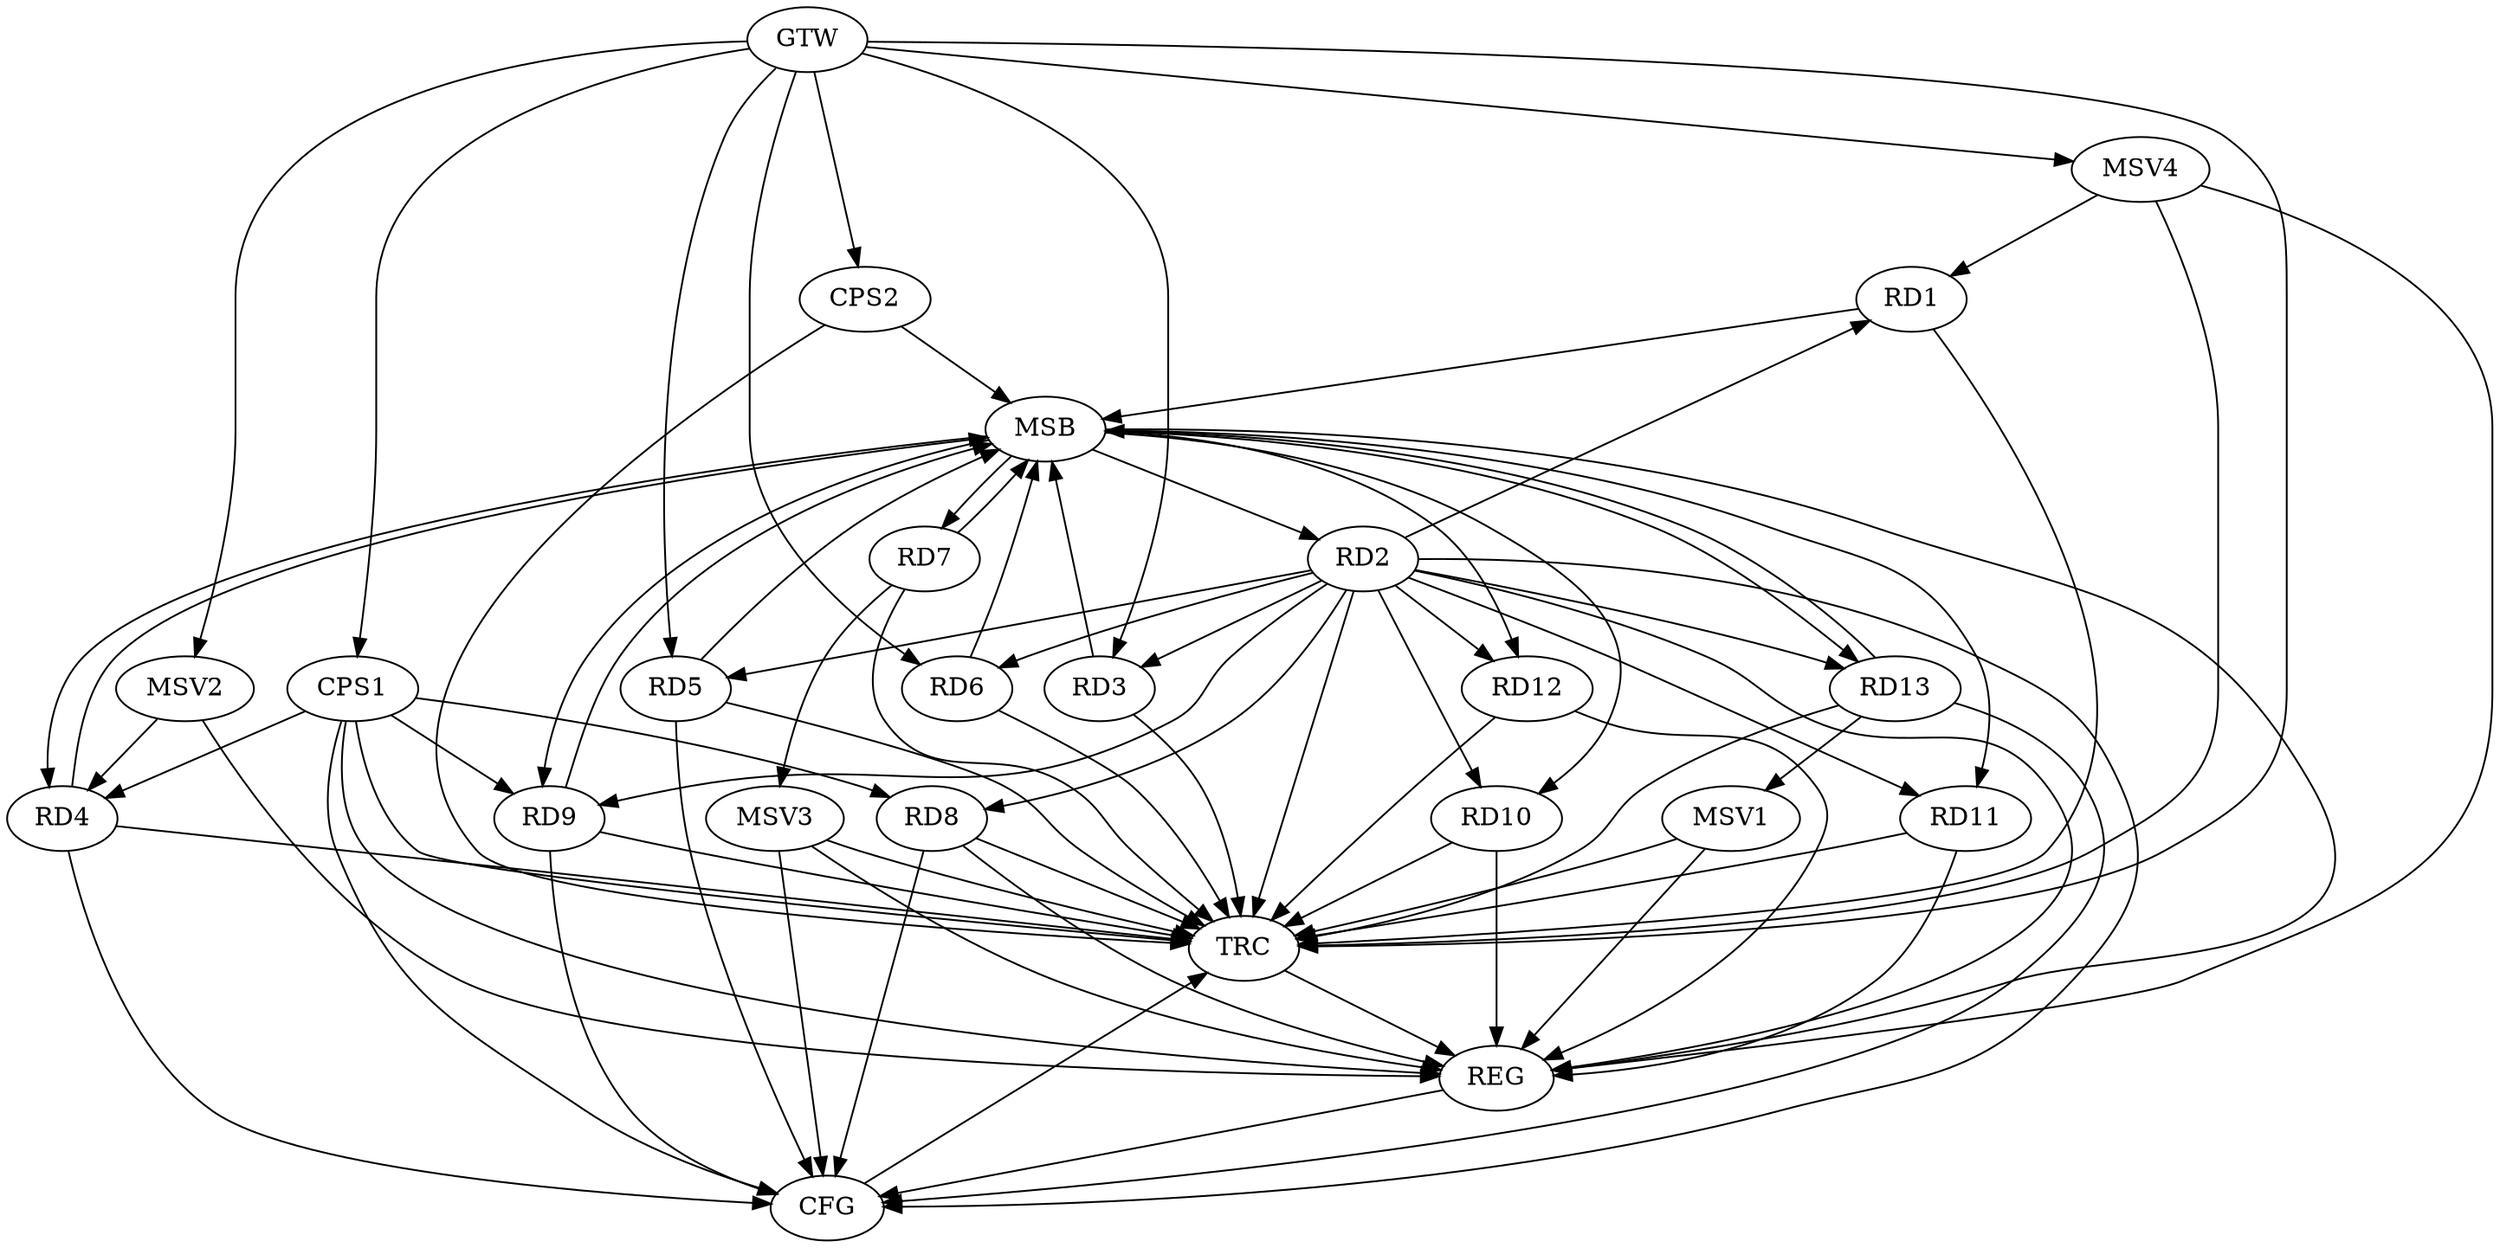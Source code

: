 strict digraph G {
  RD1 [ label="RD1" ];
  RD2 [ label="RD2" ];
  RD3 [ label="RD3" ];
  RD4 [ label="RD4" ];
  RD5 [ label="RD5" ];
  RD6 [ label="RD6" ];
  RD7 [ label="RD7" ];
  RD8 [ label="RD8" ];
  RD9 [ label="RD9" ];
  RD10 [ label="RD10" ];
  RD11 [ label="RD11" ];
  RD12 [ label="RD12" ];
  RD13 [ label="RD13" ];
  CPS1 [ label="CPS1" ];
  CPS2 [ label="CPS2" ];
  GTW [ label="GTW" ];
  REG [ label="REG" ];
  MSB [ label="MSB" ];
  CFG [ label="CFG" ];
  TRC [ label="TRC" ];
  MSV1 [ label="MSV1" ];
  MSV2 [ label="MSV2" ];
  MSV3 [ label="MSV3" ];
  MSV4 [ label="MSV4" ];
  RD2 -> RD1;
  RD2 -> RD13;
  CPS1 -> RD4;
  CPS1 -> RD8;
  CPS1 -> RD9;
  GTW -> RD3;
  GTW -> RD5;
  GTW -> RD6;
  GTW -> CPS1;
  GTW -> CPS2;
  RD2 -> REG;
  RD8 -> REG;
  RD10 -> REG;
  RD11 -> REG;
  RD12 -> REG;
  CPS1 -> REG;
  RD1 -> MSB;
  MSB -> RD10;
  MSB -> REG;
  RD3 -> MSB;
  MSB -> RD4;
  RD4 -> MSB;
  RD5 -> MSB;
  MSB -> RD7;
  RD6 -> MSB;
  MSB -> RD2;
  MSB -> RD9;
  MSB -> RD12;
  RD7 -> MSB;
  RD9 -> MSB;
  RD13 -> MSB;
  CPS2 -> MSB;
  MSB -> RD11;
  MSB -> RD13;
  RD2 -> CFG;
  RD4 -> CFG;
  CPS1 -> CFG;
  RD9 -> CFG;
  RD13 -> CFG;
  RD8 -> CFG;
  RD5 -> CFG;
  REG -> CFG;
  RD1 -> TRC;
  RD2 -> TRC;
  RD3 -> TRC;
  RD4 -> TRC;
  RD5 -> TRC;
  RD6 -> TRC;
  RD7 -> TRC;
  RD8 -> TRC;
  RD9 -> TRC;
  RD10 -> TRC;
  RD11 -> TRC;
  RD12 -> TRC;
  RD13 -> TRC;
  CPS1 -> TRC;
  CPS2 -> TRC;
  GTW -> TRC;
  CFG -> TRC;
  TRC -> REG;
  RD2 -> RD11;
  RD2 -> RD6;
  RD2 -> RD12;
  RD2 -> RD10;
  RD2 -> RD9;
  RD2 -> RD8;
  RD2 -> RD5;
  RD2 -> RD3;
  RD13 -> MSV1;
  MSV1 -> REG;
  MSV1 -> TRC;
  MSV2 -> RD4;
  GTW -> MSV2;
  MSV2 -> REG;
  RD7 -> MSV3;
  MSV3 -> REG;
  MSV3 -> TRC;
  MSV3 -> CFG;
  MSV4 -> RD1;
  GTW -> MSV4;
  MSV4 -> REG;
  MSV4 -> TRC;
}
